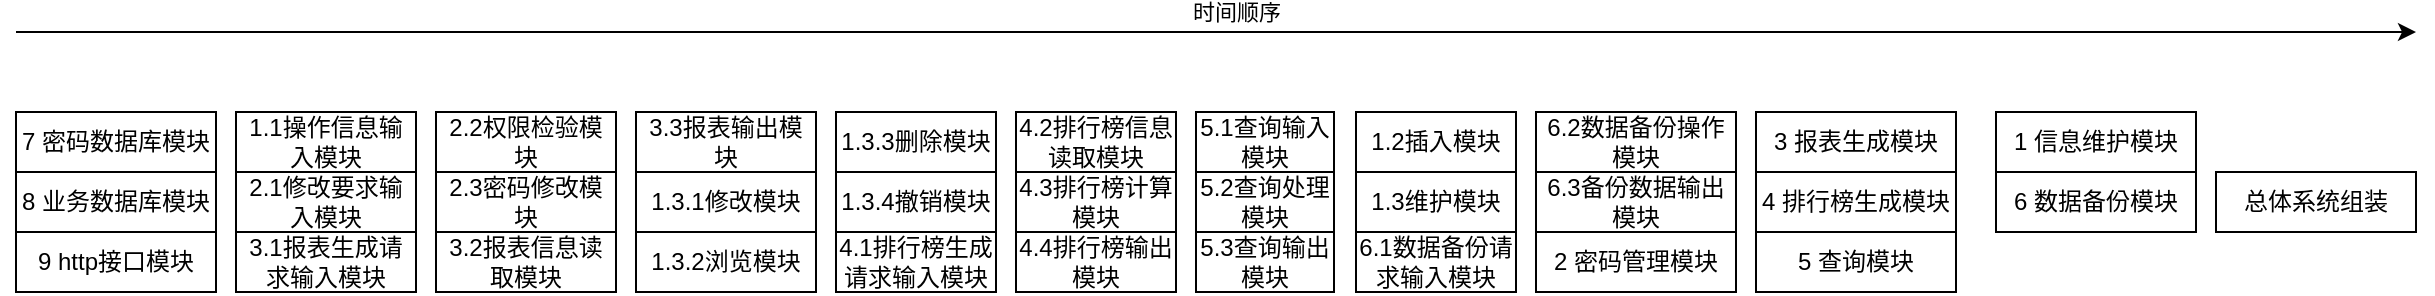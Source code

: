 <mxfile version="24.7.1" type="github">
  <diagram name="第 1 页" id="7igJPjRlakxPqdGGdTXa">
    <mxGraphModel dx="1412" dy="669" grid="1" gridSize="10" guides="1" tooltips="1" connect="1" arrows="1" fold="1" page="1" pageScale="1" pageWidth="827" pageHeight="1169" math="0" shadow="0">
      <root>
        <mxCell id="0" />
        <mxCell id="1" parent="0" />
        <mxCell id="-14iQmNlTUhd4Gi3DGGM-11" value="1 信息维护模块" style="rounded=0;whiteSpace=wrap;html=1;" vertex="1" parent="1">
          <mxGeometry x="1420" y="760" width="100" height="30" as="geometry" />
        </mxCell>
        <mxCell id="-14iQmNlTUhd4Gi3DGGM-15" value="2 密码管理模块" style="rounded=0;whiteSpace=wrap;html=1;" vertex="1" parent="1">
          <mxGeometry x="1190" y="820" width="100" height="30" as="geometry" />
        </mxCell>
        <mxCell id="-14iQmNlTUhd4Gi3DGGM-19" value="3 报表生成模块" style="rounded=0;whiteSpace=wrap;html=1;" vertex="1" parent="1">
          <mxGeometry x="1300" y="760" width="100" height="30" as="geometry" />
        </mxCell>
        <mxCell id="-14iQmNlTUhd4Gi3DGGM-24" value="4 排行榜生成模块" style="rounded=0;whiteSpace=wrap;html=1;" vertex="1" parent="1">
          <mxGeometry x="1300" y="790" width="100" height="30" as="geometry" />
        </mxCell>
        <mxCell id="-14iQmNlTUhd4Gi3DGGM-28" value="6 数据备份模块" style="rounded=0;whiteSpace=wrap;html=1;" vertex="1" parent="1">
          <mxGeometry x="1420" y="790" width="100" height="30" as="geometry" />
        </mxCell>
        <mxCell id="-14iQmNlTUhd4Gi3DGGM-32" value="5 查询模块" style="rounded=0;whiteSpace=wrap;html=1;" vertex="1" parent="1">
          <mxGeometry x="1300" y="820" width="100" height="30" as="geometry" />
        </mxCell>
        <mxCell id="-14iQmNlTUhd4Gi3DGGM-33" value="1.1操作信息输入模块" style="rounded=0;whiteSpace=wrap;html=1;" vertex="1" parent="1">
          <mxGeometry x="540" y="760" width="90" height="30" as="geometry" />
        </mxCell>
        <mxCell id="-14iQmNlTUhd4Gi3DGGM-35" value="1.2&lt;span style=&quot;background-color: initial;&quot;&gt;插入模块&lt;/span&gt;" style="rounded=0;whiteSpace=wrap;html=1;" vertex="1" parent="1">
          <mxGeometry x="1100" y="760" width="80" height="30" as="geometry" />
        </mxCell>
        <mxCell id="-14iQmNlTUhd4Gi3DGGM-37" value="1.3.3删除模块" style="rounded=0;whiteSpace=wrap;html=1;" vertex="1" parent="1">
          <mxGeometry x="840" y="760" width="80" height="30" as="geometry" />
        </mxCell>
        <mxCell id="-14iQmNlTUhd4Gi3DGGM-42" value="1.3维护模块" style="rounded=0;whiteSpace=wrap;html=1;" vertex="1" parent="1">
          <mxGeometry x="1100" y="790" width="80" height="30" as="geometry" />
        </mxCell>
        <mxCell id="-14iQmNlTUhd4Gi3DGGM-44" value="1.3.2浏览模块" style="rounded=0;whiteSpace=wrap;html=1;" vertex="1" parent="1">
          <mxGeometry x="740" y="820" width="90" height="30" as="geometry" />
        </mxCell>
        <mxCell id="-14iQmNlTUhd4Gi3DGGM-46" value="1.3.1修改模块" style="rounded=0;whiteSpace=wrap;html=1;" vertex="1" parent="1">
          <mxGeometry x="740" y="790" width="90" height="30" as="geometry" />
        </mxCell>
        <mxCell id="-14iQmNlTUhd4Gi3DGGM-48" value="1.3.4撤销模块" style="rounded=0;whiteSpace=wrap;html=1;" vertex="1" parent="1">
          <mxGeometry x="840" y="790" width="80" height="30" as="geometry" />
        </mxCell>
        <mxCell id="-14iQmNlTUhd4Gi3DGGM-49" value="8 业务数据库模块" style="rounded=0;whiteSpace=wrap;html=1;" vertex="1" parent="1">
          <mxGeometry x="430" y="790" width="100" height="30" as="geometry" />
        </mxCell>
        <mxCell id="-14iQmNlTUhd4Gi3DGGM-50" value="2.1修改要求输入模块" style="rounded=0;whiteSpace=wrap;html=1;" vertex="1" parent="1">
          <mxGeometry x="540" y="790" width="90" height="30" as="geometry" />
        </mxCell>
        <mxCell id="-14iQmNlTUhd4Gi3DGGM-52" value="2.2权限检验模块" style="rounded=0;whiteSpace=wrap;html=1;" vertex="1" parent="1">
          <mxGeometry x="640" y="760" width="90" height="30" as="geometry" />
        </mxCell>
        <mxCell id="-14iQmNlTUhd4Gi3DGGM-54" value="2.3密码修改模块" style="rounded=0;whiteSpace=wrap;html=1;" vertex="1" parent="1">
          <mxGeometry x="640" y="790" width="90" height="30" as="geometry" />
        </mxCell>
        <mxCell id="-14iQmNlTUhd4Gi3DGGM-55" value="7 密码数据库模块" style="rounded=0;whiteSpace=wrap;html=1;" vertex="1" parent="1">
          <mxGeometry x="430" y="760" width="100" height="30" as="geometry" />
        </mxCell>
        <mxCell id="-14iQmNlTUhd4Gi3DGGM-56" value="3.1报表生成请求输入模块" style="rounded=0;whiteSpace=wrap;html=1;" vertex="1" parent="1">
          <mxGeometry x="540" y="820" width="90" height="30" as="geometry" />
        </mxCell>
        <mxCell id="-14iQmNlTUhd4Gi3DGGM-58" value="3.2报表信息读取模块" style="rounded=0;whiteSpace=wrap;html=1;" vertex="1" parent="1">
          <mxGeometry x="640" y="820" width="90" height="30" as="geometry" />
        </mxCell>
        <mxCell id="-14iQmNlTUhd4Gi3DGGM-59" value="3.3报表输出模块" style="rounded=0;whiteSpace=wrap;html=1;" vertex="1" parent="1">
          <mxGeometry x="740" y="760" width="90" height="30" as="geometry" />
        </mxCell>
        <mxCell id="-14iQmNlTUhd4Gi3DGGM-60" value="4.1排行榜生成请求输入模块" style="rounded=0;whiteSpace=wrap;html=1;" vertex="1" parent="1">
          <mxGeometry x="840" y="820" width="80" height="30" as="geometry" />
        </mxCell>
        <mxCell id="-14iQmNlTUhd4Gi3DGGM-62" value="4.2排行榜信息读取模块" style="rounded=0;whiteSpace=wrap;html=1;" vertex="1" parent="1">
          <mxGeometry x="930" y="760" width="80" height="30" as="geometry" />
        </mxCell>
        <mxCell id="-14iQmNlTUhd4Gi3DGGM-63" value="4.3排行榜计算模块" style="rounded=0;whiteSpace=wrap;html=1;" vertex="1" parent="1">
          <mxGeometry x="930" y="790" width="80" height="30" as="geometry" />
        </mxCell>
        <mxCell id="-14iQmNlTUhd4Gi3DGGM-65" value="4.4排行榜输出模块" style="rounded=0;whiteSpace=wrap;html=1;" vertex="1" parent="1">
          <mxGeometry x="930" y="820" width="80" height="30" as="geometry" />
        </mxCell>
        <mxCell id="-14iQmNlTUhd4Gi3DGGM-66" value="9 http接口模块" style="rounded=0;whiteSpace=wrap;html=1;" vertex="1" parent="1">
          <mxGeometry x="430" y="820" width="100" height="30" as="geometry" />
        </mxCell>
        <mxCell id="-14iQmNlTUhd4Gi3DGGM-68" value="5.1查询输入模块" style="rounded=0;whiteSpace=wrap;html=1;" vertex="1" parent="1">
          <mxGeometry x="1020" y="760" width="69" height="30" as="geometry" />
        </mxCell>
        <mxCell id="-14iQmNlTUhd4Gi3DGGM-70" value="5.2查询处理模块" style="rounded=0;whiteSpace=wrap;html=1;" vertex="1" parent="1">
          <mxGeometry x="1020" y="790" width="69" height="30" as="geometry" />
        </mxCell>
        <mxCell id="-14iQmNlTUhd4Gi3DGGM-72" value="5.3查询输出模块" style="rounded=0;whiteSpace=wrap;html=1;" vertex="1" parent="1">
          <mxGeometry x="1020" y="820" width="69" height="30" as="geometry" />
        </mxCell>
        <mxCell id="-14iQmNlTUhd4Gi3DGGM-73" value="6.1数据备份请求输入模块" style="rounded=0;whiteSpace=wrap;html=1;" vertex="1" parent="1">
          <mxGeometry x="1100" y="820" width="80" height="30" as="geometry" />
        </mxCell>
        <mxCell id="-14iQmNlTUhd4Gi3DGGM-76" value="6.2数据备份操作模块" style="rounded=0;whiteSpace=wrap;html=1;" vertex="1" parent="1">
          <mxGeometry x="1190" y="760" width="100" height="30" as="geometry" />
        </mxCell>
        <mxCell id="-14iQmNlTUhd4Gi3DGGM-77" value="6.3备份数据输出模块" style="rounded=0;whiteSpace=wrap;html=1;" vertex="1" parent="1">
          <mxGeometry x="1190" y="790" width="100" height="30" as="geometry" />
        </mxCell>
        <mxCell id="-14iQmNlTUhd4Gi3DGGM-82" value="" style="endArrow=classic;html=1;rounded=0;" edge="1" parent="1">
          <mxGeometry width="50" height="50" relative="1" as="geometry">
            <mxPoint x="430" y="720" as="sourcePoint" />
            <mxPoint x="1630" y="720" as="targetPoint" />
          </mxGeometry>
        </mxCell>
        <mxCell id="-14iQmNlTUhd4Gi3DGGM-83" value="时间顺序" style="edgeLabel;html=1;align=center;verticalAlign=middle;resizable=0;points=[];" vertex="1" connectable="0" parent="-14iQmNlTUhd4Gi3DGGM-82">
          <mxGeometry x="-0.002" y="3" relative="1" as="geometry">
            <mxPoint x="11" y="-7" as="offset" />
          </mxGeometry>
        </mxCell>
        <mxCell id="-14iQmNlTUhd4Gi3DGGM-86" value="总体系统组装" style="rounded=0;whiteSpace=wrap;html=1;" vertex="1" parent="1">
          <mxGeometry x="1530" y="790" width="100" height="30" as="geometry" />
        </mxCell>
      </root>
    </mxGraphModel>
  </diagram>
</mxfile>
